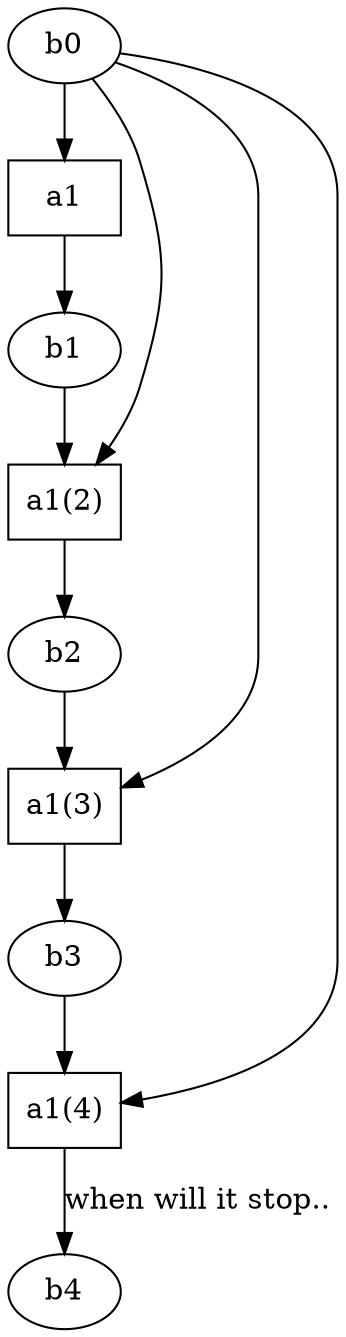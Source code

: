 digraph flow2iter {
  a1 [shape=box, label="a1"];
  a2 [shape=box, label="a1(2)"];
  a3 [shape=box, label="a1(3)"];
  a4 [shape=box, label="a1(4)"];
  b0 -> a1 -> b1 -> a2 -> b2 -> a3 -> b3 -> a4 [weight=8];
  a4 -> b4 [weight=8, label="when will it stop.."];
  b0 -> a2;
  b0 -> a3;
  b0 -> a4;
}

